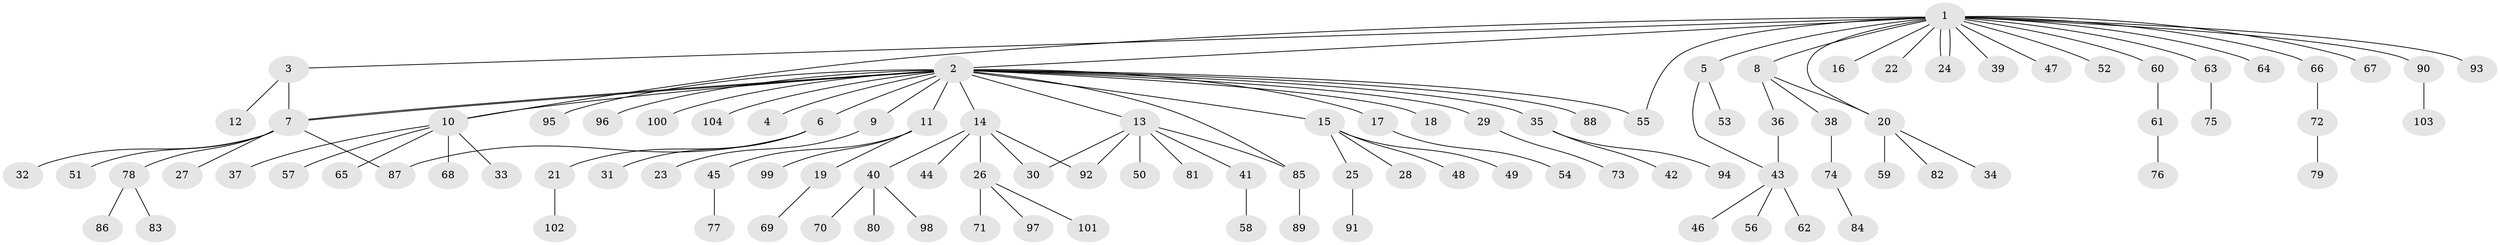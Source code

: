 // Generated by graph-tools (version 1.1) at 2025/14/03/09/25 04:14:40]
// undirected, 104 vertices, 114 edges
graph export_dot {
graph [start="1"]
  node [color=gray90,style=filled];
  1;
  2;
  3;
  4;
  5;
  6;
  7;
  8;
  9;
  10;
  11;
  12;
  13;
  14;
  15;
  16;
  17;
  18;
  19;
  20;
  21;
  22;
  23;
  24;
  25;
  26;
  27;
  28;
  29;
  30;
  31;
  32;
  33;
  34;
  35;
  36;
  37;
  38;
  39;
  40;
  41;
  42;
  43;
  44;
  45;
  46;
  47;
  48;
  49;
  50;
  51;
  52;
  53;
  54;
  55;
  56;
  57;
  58;
  59;
  60;
  61;
  62;
  63;
  64;
  65;
  66;
  67;
  68;
  69;
  70;
  71;
  72;
  73;
  74;
  75;
  76;
  77;
  78;
  79;
  80;
  81;
  82;
  83;
  84;
  85;
  86;
  87;
  88;
  89;
  90;
  91;
  92;
  93;
  94;
  95;
  96;
  97;
  98;
  99;
  100;
  101;
  102;
  103;
  104;
  1 -- 2;
  1 -- 3;
  1 -- 5;
  1 -- 8;
  1 -- 10;
  1 -- 16;
  1 -- 20;
  1 -- 22;
  1 -- 24;
  1 -- 24;
  1 -- 39;
  1 -- 47;
  1 -- 52;
  1 -- 55;
  1 -- 60;
  1 -- 63;
  1 -- 64;
  1 -- 66;
  1 -- 67;
  1 -- 90;
  1 -- 93;
  2 -- 4;
  2 -- 6;
  2 -- 7;
  2 -- 7;
  2 -- 9;
  2 -- 10;
  2 -- 11;
  2 -- 13;
  2 -- 14;
  2 -- 15;
  2 -- 17;
  2 -- 18;
  2 -- 29;
  2 -- 35;
  2 -- 55;
  2 -- 85;
  2 -- 88;
  2 -- 95;
  2 -- 96;
  2 -- 100;
  2 -- 104;
  3 -- 7;
  3 -- 12;
  5 -- 43;
  5 -- 53;
  6 -- 21;
  6 -- 31;
  6 -- 87;
  7 -- 27;
  7 -- 32;
  7 -- 51;
  7 -- 78;
  7 -- 87;
  8 -- 20;
  8 -- 36;
  8 -- 38;
  9 -- 23;
  10 -- 33;
  10 -- 37;
  10 -- 57;
  10 -- 65;
  10 -- 68;
  11 -- 19;
  11 -- 45;
  11 -- 99;
  13 -- 30;
  13 -- 41;
  13 -- 50;
  13 -- 81;
  13 -- 85;
  13 -- 92;
  14 -- 26;
  14 -- 30;
  14 -- 40;
  14 -- 44;
  14 -- 92;
  15 -- 25;
  15 -- 28;
  15 -- 48;
  15 -- 49;
  17 -- 54;
  19 -- 69;
  20 -- 34;
  20 -- 59;
  20 -- 82;
  21 -- 102;
  25 -- 91;
  26 -- 71;
  26 -- 97;
  26 -- 101;
  29 -- 73;
  35 -- 42;
  35 -- 94;
  36 -- 43;
  38 -- 74;
  40 -- 70;
  40 -- 80;
  40 -- 98;
  41 -- 58;
  43 -- 46;
  43 -- 56;
  43 -- 62;
  45 -- 77;
  60 -- 61;
  61 -- 76;
  63 -- 75;
  66 -- 72;
  72 -- 79;
  74 -- 84;
  78 -- 83;
  78 -- 86;
  85 -- 89;
  90 -- 103;
}
